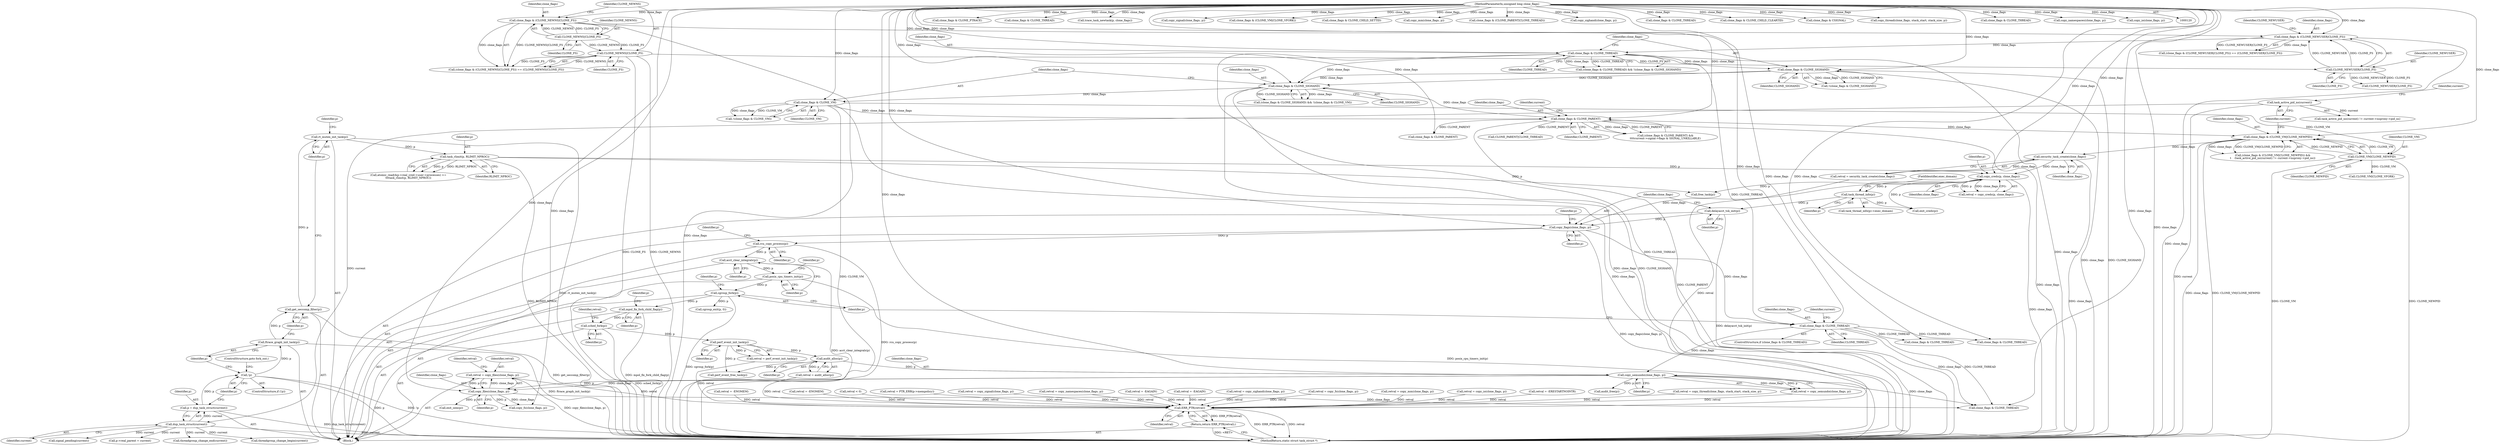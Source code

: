 digraph "0_linux_e66eded8309ebf679d3d3c1f5820d1f2ca332c71_0@API" {
"1000638" [label="(Call,retval = copy_files(clone_flags, p))"];
"1000640" [label="(Call,copy_files(clone_flags, p))"];
"1000632" [label="(Call,copy_semundo(clone_flags, p))"];
"1000465" [label="(Call,clone_flags & CLONE_THREAD)"];
"1000331" [label="(Call,copy_flags(clone_flags, p))"];
"1000297" [label="(Call,copy_creds(p, clone_flags))"];
"1000269" [label="(Call,task_rlimit(p, RLIMIT_NPROC))"];
"1000242" [label="(Call,rt_mutex_init_task(p))"];
"1000240" [label="(Call,get_seccomp_filter(p))"];
"1000238" [label="(Call,ftrace_graph_init_task(p))"];
"1000235" [label="(Call,!p)"];
"1000230" [label="(Call,p = dup_task_struct(current))"];
"1000232" [label="(Call,dup_task_struct(current))"];
"1000208" [label="(Call,task_active_pid_ns(current))"];
"1000221" [label="(Call,security_task_create(clone_flags))"];
"1000202" [label="(Call,clone_flags & (CLONE_VM|CLONE_NEWPID))"];
"1000186" [label="(Call,clone_flags & CLONE_PARENT)"];
"1000177" [label="(Call,clone_flags & CLONE_VM)"];
"1000173" [label="(Call,clone_flags & CLONE_SIGHAND)"];
"1000160" [label="(Call,clone_flags & CLONE_THREAD)"];
"1000146" [label="(Call,clone_flags & (CLONE_NEWUSER|CLONE_FS))"];
"1000132" [label="(Call,clone_flags & (CLONE_NEWNS|CLONE_FS))"];
"1000121" [label="(MethodParameterIn,unsigned long clone_flags)"];
"1000134" [label="(Call,CLONE_NEWNS|CLONE_FS)"];
"1000148" [label="(Call,CLONE_NEWUSER|CLONE_FS)"];
"1000137" [label="(Call,CLONE_NEWNS|CLONE_FS)"];
"1000164" [label="(Call,clone_flags & CLONE_SIGHAND)"];
"1000204" [label="(Call,CLONE_VM|CLONE_NEWPID)"];
"1000329" [label="(Call,delayacct_tsk_init(p))"];
"1000319" [label="(Call,task_thread_info(p))"];
"1000625" [label="(Call,audit_alloc(p))"];
"1000618" [label="(Call,perf_event_init_task(p))"];
"1000614" [label="(Call,sched_fork(p))"];
"1000498" [label="(Call,mpol_fix_fork_child_flag(p))"];
"1000470" [label="(Call,cgroup_fork(p))"];
"1000435" [label="(Call,posix_cpu_timers_init(p))"];
"1000433" [label="(Call,acct_clear_integrals(p))"];
"1000344" [label="(Call,rcu_copy_process(p))"];
"1001225" [label="(Call,ERR_PTR(retval))"];
"1001224" [label="(Return,return ERR_PTR(retval);)"];
"1001225" [label="(Call,ERR_PTR(retval))"];
"1000204" [label="(Call,CLONE_VM|CLONE_NEWPID)"];
"1000133" [label="(Identifier,clone_flags)"];
"1000465" [label="(Call,clone_flags & CLONE_THREAD)"];
"1000177" [label="(Call,clone_flags & CLONE_VM)"];
"1000241" [label="(Identifier,p)"];
"1000694" [label="(Call,retval = copy_thread(clone_flags, stack_start, stack_size, p))"];
"1000226" [label="(Call,retval = -ENOMEM)"];
"1001017" [label="(Call,clone_flags & CLONE_PTRACE)"];
"1000137" [label="(Call,CLONE_NEWNS|CLONE_FS)"];
"1001116" [label="(Call,clone_flags & CLONE_THREAD)"];
"1000926" [label="(Call,p->real_parent = current)"];
"1000134" [label="(Call,CLONE_NEWNS|CLONE_FS)"];
"1000203" [label="(Identifier,clone_flags)"];
"1000623" [label="(Call,retval = audit_alloc(p))"];
"1000166" [label="(Identifier,CLONE_SIGHAND)"];
"1000642" [label="(Identifier,p)"];
"1001183" [label="(Call,perf_event_free_task(p))"];
"1000630" [label="(Call,retval = copy_semundo(clone_flags, p))"];
"1001177" [label="(Call,exit_sem(p))"];
"1000187" [label="(Identifier,clone_flags)"];
"1001180" [label="(Call,audit_free(p))"];
"1001123" [label="(Call,trace_task_newtask(p, clone_flags))"];
"1000127" [label="(Block,)"];
"1000615" [label="(Identifier,p)"];
"1000201" [label="(Call,(clone_flags & (CLONE_VM|CLONE_NEWPID)) &&\n\t    (task_active_pid_ns(current) != current->nsproxy->pid_ns))"];
"1000498" [label="(Call,mpol_fix_fork_child_flag(p))"];
"1000710" [label="(Call,retval = -ENOMEM)"];
"1000233" [label="(Identifier,current)"];
"1000301" [label="(Call,retval < 0)"];
"1000135" [label="(Identifier,CLONE_NEWNS)"];
"1000332" [label="(Identifier,clone_flags)"];
"1000139" [label="(Identifier,CLONE_FS)"];
"1000175" [label="(Identifier,CLONE_SIGHAND)"];
"1000298" [label="(Identifier,p)"];
"1000297" [label="(Call,copy_creds(p, clone_flags))"];
"1001226" [label="(Identifier,retval)"];
"1000132" [label="(Call,clone_flags & (CLONE_NEWNS|CLONE_FS))"];
"1000434" [label="(Identifier,p)"];
"1000836" [label="(Call,clone_flags & CLONE_PARENT)"];
"1000188" [label="(Identifier,CLONE_PARENT)"];
"1000172" [label="(Call,(clone_flags & CLONE_SIGHAND) && !(clone_flags & CLONE_VM))"];
"1000664" [label="(Call,copy_signal(clone_flags, p))"];
"1000470" [label="(Call,cgroup_fork(p))"];
"1000179" [label="(Identifier,CLONE_VM)"];
"1000486" [label="(Call,retval = PTR_ERR(p->mempolicy))"];
"1000222" [label="(Identifier,clone_flags)"];
"1000270" [label="(Identifier,p)"];
"1001221" [label="(Call,free_task(p))"];
"1000185" [label="(Call,(clone_flags & CLONE_PARENT) &&\n\t\t\t\tcurrent->signal->flags & SIGNAL_UNKILLABLE)"];
"1000131" [label="(Call,(clone_flags & (CLONE_NEWNS|CLONE_FS)) == (CLONE_NEWNS|CLONE_FS))"];
"1000662" [label="(Call,retval = copy_signal(clone_flags, p))"];
"1000165" [label="(Identifier,clone_flags)"];
"1000209" [label="(Identifier,current)"];
"1000799" [label="(Call,clone_flags & (CLONE_VM|CLONE_VFORK))"];
"1000173" [label="(Call,clone_flags & CLONE_SIGHAND)"];
"1000299" [label="(Identifier,clone_flags)"];
"1000330" [label="(Identifier,p)"];
"1000906" [label="(Call,CLONE_PARENT|CLONE_THREAD)"];
"1000740" [label="(Call,clone_flags & CLONE_THREAD)"];
"1000678" [label="(Call,retval = copy_namespaces(clone_flags, p))"];
"1000329" [label="(Call,delayacct_tsk_init(p))"];
"1000152" [label="(Identifier,CLONE_NEWUSER)"];
"1000632" [label="(Call,copy_semundo(clone_flags, p))"];
"1000625" [label="(Call,audit_alloc(p))"];
"1000212" [label="(Identifier,current)"];
"1000333" [label="(Identifier,p)"];
"1000433" [label="(Call,acct_clear_integrals(p))"];
"1000230" [label="(Call,p = dup_task_struct(current))"];
"1000159" [label="(Call,(clone_flags & CLONE_THREAD) && !(clone_flags & CLONE_SIGHAND))"];
"1000162" [label="(Identifier,CLONE_THREAD)"];
"1000755" [label="(Call,clone_flags & CLONE_CHILD_SETTID)"];
"1000138" [label="(Identifier,CLONE_NEWNS)"];
"1000345" [label="(Identifier,p)"];
"1000259" [label="(Call,atomic_read(&p->real_cred->user->processes) >=\n\t\t\ttask_rlimit(p, RLIMIT_NPROC))"];
"1000672" [label="(Call,copy_mm(clone_flags, p))"];
"1000235" [label="(Call,!p)"];
"1001158" [label="(Call,clone_flags & CLONE_THREAD)"];
"1000242" [label="(Call,rt_mutex_init_task(p))"];
"1001196" [label="(Call,cgroup_exit(p, 0))"];
"1000904" [label="(Call,clone_flags & (CLONE_PARENT|CLONE_THREAD))"];
"1000148" [label="(Call,CLONE_NEWUSER|CLONE_FS)"];
"1000232" [label="(Call,dup_task_struct(current))"];
"1000656" [label="(Call,copy_sighand(clone_flags, p))"];
"1001218" [label="(Call,exit_creds(p))"];
"1000305" [label="(Call,retval = -EAGAIN)"];
"1000474" [label="(Identifier,p)"];
"1000634" [label="(Identifier,p)"];
"1001227" [label="(MethodReturn,static struct task_struct *)"];
"1000151" [label="(Call,CLONE_NEWUSER|CLONE_FS)"];
"1001194" [label="(Call,threadgroup_change_end(current))"];
"1000161" [label="(Identifier,clone_flags)"];
"1000440" [label="(Identifier,p)"];
"1000254" [label="(Call,retval = -EAGAIN)"];
"1000499" [label="(Identifier,p)"];
"1000626" [label="(Identifier,p)"];
"1000641" [label="(Identifier,clone_flags)"];
"1000186" [label="(Call,clone_flags & CLONE_PARENT)"];
"1000966" [label="(Call,clone_flags & CLONE_THREAD)"];
"1000435" [label="(Call,posix_cpu_timers_init(p))"];
"1001191" [label="(Call,clone_flags & CLONE_THREAD)"];
"1000638" [label="(Call,retval = copy_files(clone_flags, p))"];
"1000337" [label="(Identifier,p)"];
"1000644" [label="(Identifier,retval)"];
"1000269" [label="(Call,task_rlimit(p, RLIMIT_NPROC))"];
"1000765" [label="(Call,clone_flags & CLONE_CHILD_CLEARTID)"];
"1000344" [label="(Call,rcu_copy_process(p))"];
"1000240" [label="(Call,get_seccomp_filter(p))"];
"1000234" [label="(ControlStructure,if (!p))"];
"1000468" [label="(Call,threadgroup_change_begin(current))"];
"1000318" [label="(Call,task_thread_info(p)->exec_domain)"];
"1000176" [label="(Call,!(clone_flags & CLONE_VM))"];
"1000614" [label="(Call,sched_fork(p))"];
"1000146" [label="(Call,clone_flags & (CLONE_NEWUSER|CLONE_FS))"];
"1000121" [label="(MethodParameterIn,unsigned long clone_flags)"];
"1000619" [label="(Identifier,p)"];
"1000639" [label="(Identifier,retval)"];
"1000654" [label="(Call,retval = copy_sighand(clone_flags, p))"];
"1000502" [label="(Identifier,p)"];
"1000271" [label="(Identifier,RLIMIT_NPROC)"];
"1000149" [label="(Identifier,CLONE_NEWUSER)"];
"1000238" [label="(Call,ftrace_graph_init_task(p))"];
"1000163" [label="(Call,!(clone_flags & CLONE_SIGHAND))"];
"1000633" [label="(Identifier,clone_flags)"];
"1000853" [label="(Call,clone_flags & CSIGNAL)"];
"1000617" [label="(Identifier,retval)"];
"1000467" [label="(Identifier,CLONE_THREAD)"];
"1000147" [label="(Identifier,clone_flags)"];
"1000471" [label="(Identifier,p)"];
"1000207" [label="(Call,task_active_pid_ns(current) != current->nsproxy->pid_ns)"];
"1000320" [label="(Identifier,p)"];
"1000464" [label="(ControlStructure,if (clone_flags & CLONE_THREAD))"];
"1000192" [label="(Identifier,current)"];
"1000646" [label="(Call,retval = copy_fs(clone_flags, p))"];
"1000239" [label="(Identifier,p)"];
"1000696" [label="(Call,copy_thread(clone_flags, stack_start, stack_size, p))"];
"1000801" [label="(Call,CLONE_VM|CLONE_VFORK)"];
"1000321" [label="(FieldIdentifier,exec_domain)"];
"1000348" [label="(Identifier,p)"];
"1000670" [label="(Call,retval = copy_mm(clone_flags, p))"];
"1001224" [label="(Return,return ERR_PTR(retval);)"];
"1000150" [label="(Identifier,CLONE_FS)"];
"1000469" [label="(Identifier,current)"];
"1000436" [label="(Identifier,p)"];
"1000295" [label="(Call,retval = copy_creds(p, clone_flags))"];
"1000648" [label="(Call,copy_fs(clone_flags, p))"];
"1000247" [label="(Identifier,p)"];
"1000825" [label="(Call,clone_flags & CLONE_THREAD)"];
"1000640" [label="(Call,copy_files(clone_flags, p))"];
"1000174" [label="(Identifier,clone_flags)"];
"1000164" [label="(Call,clone_flags & CLONE_SIGHAND)"];
"1000686" [label="(Call,retval = copy_io(clone_flags, p))"];
"1000219" [label="(Call,retval = security_task_create(clone_flags))"];
"1000145" [label="(Call,(clone_flags & (CLONE_NEWUSER|CLONE_FS)) == (CLONE_NEWUSER|CLONE_FS))"];
"1000618" [label="(Call,perf_event_init_task(p))"];
"1000178" [label="(Identifier,clone_flags)"];
"1000960" [label="(Call,retval = -ERESTARTNOINTR)"];
"1000205" [label="(Identifier,CLONE_VM)"];
"1000236" [label="(Identifier,p)"];
"1000680" [label="(Call,copy_namespaces(clone_flags, p))"];
"1000466" [label="(Identifier,clone_flags)"];
"1000947" [label="(Call,signal_pending(current))"];
"1000616" [label="(Call,retval = perf_event_init_task(p))"];
"1000221" [label="(Call,security_task_create(clone_flags))"];
"1000231" [label="(Identifier,p)"];
"1000237" [label="(ControlStructure,goto fork_out;)"];
"1000206" [label="(Identifier,CLONE_NEWPID)"];
"1000331" [label="(Call,copy_flags(clone_flags, p))"];
"1000319" [label="(Call,task_thread_info(p))"];
"1000243" [label="(Identifier,p)"];
"1000208" [label="(Call,task_active_pid_ns(current))"];
"1000160" [label="(Call,clone_flags & CLONE_THREAD)"];
"1000688" [label="(Call,copy_io(clone_flags, p))"];
"1000202" [label="(Call,clone_flags & (CLONE_VM|CLONE_NEWPID))"];
"1000136" [label="(Identifier,CLONE_FS)"];
"1000638" -> "1000127"  [label="AST: "];
"1000638" -> "1000640"  [label="CFG: "];
"1000639" -> "1000638"  [label="AST: "];
"1000640" -> "1000638"  [label="AST: "];
"1000644" -> "1000638"  [label="CFG: "];
"1000638" -> "1001227"  [label="DDG: copy_files(clone_flags, p)"];
"1000640" -> "1000638"  [label="DDG: clone_flags"];
"1000640" -> "1000638"  [label="DDG: p"];
"1000638" -> "1001225"  [label="DDG: retval"];
"1000640" -> "1000642"  [label="CFG: "];
"1000641" -> "1000640"  [label="AST: "];
"1000642" -> "1000640"  [label="AST: "];
"1000632" -> "1000640"  [label="DDG: clone_flags"];
"1000632" -> "1000640"  [label="DDG: p"];
"1000121" -> "1000640"  [label="DDG: clone_flags"];
"1000640" -> "1000648"  [label="DDG: clone_flags"];
"1000640" -> "1000648"  [label="DDG: p"];
"1000640" -> "1001177"  [label="DDG: p"];
"1000640" -> "1001191"  [label="DDG: clone_flags"];
"1000632" -> "1000630"  [label="AST: "];
"1000632" -> "1000634"  [label="CFG: "];
"1000633" -> "1000632"  [label="AST: "];
"1000634" -> "1000632"  [label="AST: "];
"1000630" -> "1000632"  [label="CFG: "];
"1000632" -> "1000630"  [label="DDG: clone_flags"];
"1000632" -> "1000630"  [label="DDG: p"];
"1000465" -> "1000632"  [label="DDG: clone_flags"];
"1000121" -> "1000632"  [label="DDG: clone_flags"];
"1000625" -> "1000632"  [label="DDG: p"];
"1000632" -> "1001180"  [label="DDG: p"];
"1000632" -> "1001191"  [label="DDG: clone_flags"];
"1000465" -> "1000464"  [label="AST: "];
"1000465" -> "1000467"  [label="CFG: "];
"1000466" -> "1000465"  [label="AST: "];
"1000467" -> "1000465"  [label="AST: "];
"1000469" -> "1000465"  [label="CFG: "];
"1000471" -> "1000465"  [label="CFG: "];
"1000331" -> "1000465"  [label="DDG: clone_flags"];
"1000121" -> "1000465"  [label="DDG: clone_flags"];
"1000160" -> "1000465"  [label="DDG: CLONE_THREAD"];
"1000465" -> "1000740"  [label="DDG: CLONE_THREAD"];
"1000465" -> "1001158"  [label="DDG: CLONE_THREAD"];
"1000465" -> "1001191"  [label="DDG: clone_flags"];
"1000465" -> "1001191"  [label="DDG: CLONE_THREAD"];
"1000331" -> "1000127"  [label="AST: "];
"1000331" -> "1000333"  [label="CFG: "];
"1000332" -> "1000331"  [label="AST: "];
"1000333" -> "1000331"  [label="AST: "];
"1000337" -> "1000331"  [label="CFG: "];
"1000331" -> "1001227"  [label="DDG: copy_flags(clone_flags, p)"];
"1000297" -> "1000331"  [label="DDG: clone_flags"];
"1000121" -> "1000331"  [label="DDG: clone_flags"];
"1000329" -> "1000331"  [label="DDG: p"];
"1000331" -> "1000344"  [label="DDG: p"];
"1000297" -> "1000295"  [label="AST: "];
"1000297" -> "1000299"  [label="CFG: "];
"1000298" -> "1000297"  [label="AST: "];
"1000299" -> "1000297"  [label="AST: "];
"1000295" -> "1000297"  [label="CFG: "];
"1000297" -> "1001227"  [label="DDG: clone_flags"];
"1000297" -> "1000295"  [label="DDG: p"];
"1000297" -> "1000295"  [label="DDG: clone_flags"];
"1000269" -> "1000297"  [label="DDG: p"];
"1000221" -> "1000297"  [label="DDG: clone_flags"];
"1000121" -> "1000297"  [label="DDG: clone_flags"];
"1000297" -> "1000319"  [label="DDG: p"];
"1000297" -> "1001218"  [label="DDG: p"];
"1000297" -> "1001221"  [label="DDG: p"];
"1000269" -> "1000259"  [label="AST: "];
"1000269" -> "1000271"  [label="CFG: "];
"1000270" -> "1000269"  [label="AST: "];
"1000271" -> "1000269"  [label="AST: "];
"1000259" -> "1000269"  [label="CFG: "];
"1000269" -> "1001227"  [label="DDG: RLIMIT_NPROC"];
"1000269" -> "1000259"  [label="DDG: p"];
"1000269" -> "1000259"  [label="DDG: RLIMIT_NPROC"];
"1000242" -> "1000269"  [label="DDG: p"];
"1000269" -> "1001221"  [label="DDG: p"];
"1000242" -> "1000127"  [label="AST: "];
"1000242" -> "1000243"  [label="CFG: "];
"1000243" -> "1000242"  [label="AST: "];
"1000247" -> "1000242"  [label="CFG: "];
"1000242" -> "1001227"  [label="DDG: rt_mutex_init_task(p)"];
"1000240" -> "1000242"  [label="DDG: p"];
"1000240" -> "1000127"  [label="AST: "];
"1000240" -> "1000241"  [label="CFG: "];
"1000241" -> "1000240"  [label="AST: "];
"1000243" -> "1000240"  [label="CFG: "];
"1000240" -> "1001227"  [label="DDG: get_seccomp_filter(p)"];
"1000238" -> "1000240"  [label="DDG: p"];
"1000238" -> "1000127"  [label="AST: "];
"1000238" -> "1000239"  [label="CFG: "];
"1000239" -> "1000238"  [label="AST: "];
"1000241" -> "1000238"  [label="CFG: "];
"1000238" -> "1001227"  [label="DDG: ftrace_graph_init_task(p)"];
"1000235" -> "1000238"  [label="DDG: p"];
"1000235" -> "1000234"  [label="AST: "];
"1000235" -> "1000236"  [label="CFG: "];
"1000236" -> "1000235"  [label="AST: "];
"1000237" -> "1000235"  [label="CFG: "];
"1000239" -> "1000235"  [label="CFG: "];
"1000235" -> "1001227"  [label="DDG: p"];
"1000235" -> "1001227"  [label="DDG: !p"];
"1000230" -> "1000235"  [label="DDG: p"];
"1000230" -> "1000127"  [label="AST: "];
"1000230" -> "1000232"  [label="CFG: "];
"1000231" -> "1000230"  [label="AST: "];
"1000232" -> "1000230"  [label="AST: "];
"1000236" -> "1000230"  [label="CFG: "];
"1000230" -> "1001227"  [label="DDG: dup_task_struct(current)"];
"1000232" -> "1000230"  [label="DDG: current"];
"1000232" -> "1000233"  [label="CFG: "];
"1000233" -> "1000232"  [label="AST: "];
"1000232" -> "1001227"  [label="DDG: current"];
"1000208" -> "1000232"  [label="DDG: current"];
"1000232" -> "1000468"  [label="DDG: current"];
"1000232" -> "1000926"  [label="DDG: current"];
"1000232" -> "1000947"  [label="DDG: current"];
"1000232" -> "1001194"  [label="DDG: current"];
"1000208" -> "1000207"  [label="AST: "];
"1000208" -> "1000209"  [label="CFG: "];
"1000209" -> "1000208"  [label="AST: "];
"1000212" -> "1000208"  [label="CFG: "];
"1000208" -> "1001227"  [label="DDG: current"];
"1000208" -> "1000207"  [label="DDG: current"];
"1000221" -> "1000219"  [label="AST: "];
"1000221" -> "1000222"  [label="CFG: "];
"1000222" -> "1000221"  [label="AST: "];
"1000219" -> "1000221"  [label="CFG: "];
"1000221" -> "1001227"  [label="DDG: clone_flags"];
"1000221" -> "1000219"  [label="DDG: clone_flags"];
"1000202" -> "1000221"  [label="DDG: clone_flags"];
"1000121" -> "1000221"  [label="DDG: clone_flags"];
"1000202" -> "1000201"  [label="AST: "];
"1000202" -> "1000204"  [label="CFG: "];
"1000203" -> "1000202"  [label="AST: "];
"1000204" -> "1000202"  [label="AST: "];
"1000209" -> "1000202"  [label="CFG: "];
"1000201" -> "1000202"  [label="CFG: "];
"1000202" -> "1001227"  [label="DDG: clone_flags"];
"1000202" -> "1001227"  [label="DDG: CLONE_VM|CLONE_NEWPID"];
"1000202" -> "1000201"  [label="DDG: clone_flags"];
"1000202" -> "1000201"  [label="DDG: CLONE_VM|CLONE_NEWPID"];
"1000186" -> "1000202"  [label="DDG: clone_flags"];
"1000121" -> "1000202"  [label="DDG: clone_flags"];
"1000204" -> "1000202"  [label="DDG: CLONE_VM"];
"1000204" -> "1000202"  [label="DDG: CLONE_NEWPID"];
"1000186" -> "1000185"  [label="AST: "];
"1000186" -> "1000188"  [label="CFG: "];
"1000187" -> "1000186"  [label="AST: "];
"1000188" -> "1000186"  [label="AST: "];
"1000192" -> "1000186"  [label="CFG: "];
"1000185" -> "1000186"  [label="CFG: "];
"1000186" -> "1001227"  [label="DDG: CLONE_PARENT"];
"1000186" -> "1001227"  [label="DDG: clone_flags"];
"1000186" -> "1000185"  [label="DDG: clone_flags"];
"1000186" -> "1000185"  [label="DDG: CLONE_PARENT"];
"1000177" -> "1000186"  [label="DDG: clone_flags"];
"1000173" -> "1000186"  [label="DDG: clone_flags"];
"1000121" -> "1000186"  [label="DDG: clone_flags"];
"1000186" -> "1000836"  [label="DDG: CLONE_PARENT"];
"1000186" -> "1000906"  [label="DDG: CLONE_PARENT"];
"1000177" -> "1000176"  [label="AST: "];
"1000177" -> "1000179"  [label="CFG: "];
"1000178" -> "1000177"  [label="AST: "];
"1000179" -> "1000177"  [label="AST: "];
"1000176" -> "1000177"  [label="CFG: "];
"1000177" -> "1001227"  [label="DDG: clone_flags"];
"1000177" -> "1001227"  [label="DDG: CLONE_VM"];
"1000177" -> "1000176"  [label="DDG: clone_flags"];
"1000177" -> "1000176"  [label="DDG: CLONE_VM"];
"1000173" -> "1000177"  [label="DDG: clone_flags"];
"1000121" -> "1000177"  [label="DDG: clone_flags"];
"1000177" -> "1000204"  [label="DDG: CLONE_VM"];
"1000173" -> "1000172"  [label="AST: "];
"1000173" -> "1000175"  [label="CFG: "];
"1000174" -> "1000173"  [label="AST: "];
"1000175" -> "1000173"  [label="AST: "];
"1000178" -> "1000173"  [label="CFG: "];
"1000172" -> "1000173"  [label="CFG: "];
"1000173" -> "1001227"  [label="DDG: CLONE_SIGHAND"];
"1000173" -> "1001227"  [label="DDG: clone_flags"];
"1000173" -> "1000172"  [label="DDG: clone_flags"];
"1000173" -> "1000172"  [label="DDG: CLONE_SIGHAND"];
"1000160" -> "1000173"  [label="DDG: clone_flags"];
"1000164" -> "1000173"  [label="DDG: clone_flags"];
"1000164" -> "1000173"  [label="DDG: CLONE_SIGHAND"];
"1000121" -> "1000173"  [label="DDG: clone_flags"];
"1000160" -> "1000159"  [label="AST: "];
"1000160" -> "1000162"  [label="CFG: "];
"1000161" -> "1000160"  [label="AST: "];
"1000162" -> "1000160"  [label="AST: "];
"1000165" -> "1000160"  [label="CFG: "];
"1000159" -> "1000160"  [label="CFG: "];
"1000160" -> "1001227"  [label="DDG: CLONE_THREAD"];
"1000160" -> "1001227"  [label="DDG: clone_flags"];
"1000160" -> "1000159"  [label="DDG: clone_flags"];
"1000160" -> "1000159"  [label="DDG: CLONE_THREAD"];
"1000146" -> "1000160"  [label="DDG: clone_flags"];
"1000121" -> "1000160"  [label="DDG: clone_flags"];
"1000160" -> "1000164"  [label="DDG: clone_flags"];
"1000146" -> "1000145"  [label="AST: "];
"1000146" -> "1000148"  [label="CFG: "];
"1000147" -> "1000146"  [label="AST: "];
"1000148" -> "1000146"  [label="AST: "];
"1000152" -> "1000146"  [label="CFG: "];
"1000146" -> "1001227"  [label="DDG: clone_flags"];
"1000146" -> "1000145"  [label="DDG: clone_flags"];
"1000146" -> "1000145"  [label="DDG: CLONE_NEWUSER|CLONE_FS"];
"1000132" -> "1000146"  [label="DDG: clone_flags"];
"1000121" -> "1000146"  [label="DDG: clone_flags"];
"1000148" -> "1000146"  [label="DDG: CLONE_NEWUSER"];
"1000148" -> "1000146"  [label="DDG: CLONE_FS"];
"1000132" -> "1000131"  [label="AST: "];
"1000132" -> "1000134"  [label="CFG: "];
"1000133" -> "1000132"  [label="AST: "];
"1000134" -> "1000132"  [label="AST: "];
"1000138" -> "1000132"  [label="CFG: "];
"1000132" -> "1001227"  [label="DDG: clone_flags"];
"1000132" -> "1000131"  [label="DDG: clone_flags"];
"1000132" -> "1000131"  [label="DDG: CLONE_NEWNS|CLONE_FS"];
"1000121" -> "1000132"  [label="DDG: clone_flags"];
"1000134" -> "1000132"  [label="DDG: CLONE_NEWNS"];
"1000134" -> "1000132"  [label="DDG: CLONE_FS"];
"1000121" -> "1000120"  [label="AST: "];
"1000121" -> "1001227"  [label="DDG: clone_flags"];
"1000121" -> "1000164"  [label="DDG: clone_flags"];
"1000121" -> "1000648"  [label="DDG: clone_flags"];
"1000121" -> "1000656"  [label="DDG: clone_flags"];
"1000121" -> "1000664"  [label="DDG: clone_flags"];
"1000121" -> "1000672"  [label="DDG: clone_flags"];
"1000121" -> "1000680"  [label="DDG: clone_flags"];
"1000121" -> "1000688"  [label="DDG: clone_flags"];
"1000121" -> "1000696"  [label="DDG: clone_flags"];
"1000121" -> "1000740"  [label="DDG: clone_flags"];
"1000121" -> "1000755"  [label="DDG: clone_flags"];
"1000121" -> "1000765"  [label="DDG: clone_flags"];
"1000121" -> "1000799"  [label="DDG: clone_flags"];
"1000121" -> "1000825"  [label="DDG: clone_flags"];
"1000121" -> "1000836"  [label="DDG: clone_flags"];
"1000121" -> "1000853"  [label="DDG: clone_flags"];
"1000121" -> "1000904"  [label="DDG: clone_flags"];
"1000121" -> "1000966"  [label="DDG: clone_flags"];
"1000121" -> "1001017"  [label="DDG: clone_flags"];
"1000121" -> "1001116"  [label="DDG: clone_flags"];
"1000121" -> "1001123"  [label="DDG: clone_flags"];
"1000121" -> "1001158"  [label="DDG: clone_flags"];
"1000121" -> "1001191"  [label="DDG: clone_flags"];
"1000134" -> "1000136"  [label="CFG: "];
"1000135" -> "1000134"  [label="AST: "];
"1000136" -> "1000134"  [label="AST: "];
"1000134" -> "1000137"  [label="DDG: CLONE_NEWNS"];
"1000134" -> "1000137"  [label="DDG: CLONE_FS"];
"1000148" -> "1000150"  [label="CFG: "];
"1000149" -> "1000148"  [label="AST: "];
"1000150" -> "1000148"  [label="AST: "];
"1000137" -> "1000148"  [label="DDG: CLONE_FS"];
"1000148" -> "1000151"  [label="DDG: CLONE_NEWUSER"];
"1000148" -> "1000151"  [label="DDG: CLONE_FS"];
"1000137" -> "1000131"  [label="AST: "];
"1000137" -> "1000139"  [label="CFG: "];
"1000138" -> "1000137"  [label="AST: "];
"1000139" -> "1000137"  [label="AST: "];
"1000131" -> "1000137"  [label="CFG: "];
"1000137" -> "1001227"  [label="DDG: CLONE_FS"];
"1000137" -> "1001227"  [label="DDG: CLONE_NEWNS"];
"1000137" -> "1000131"  [label="DDG: CLONE_NEWNS"];
"1000137" -> "1000131"  [label="DDG: CLONE_FS"];
"1000164" -> "1000163"  [label="AST: "];
"1000164" -> "1000166"  [label="CFG: "];
"1000165" -> "1000164"  [label="AST: "];
"1000166" -> "1000164"  [label="AST: "];
"1000163" -> "1000164"  [label="CFG: "];
"1000164" -> "1001227"  [label="DDG: CLONE_SIGHAND"];
"1000164" -> "1001227"  [label="DDG: clone_flags"];
"1000164" -> "1000163"  [label="DDG: clone_flags"];
"1000164" -> "1000163"  [label="DDG: CLONE_SIGHAND"];
"1000204" -> "1000206"  [label="CFG: "];
"1000205" -> "1000204"  [label="AST: "];
"1000206" -> "1000204"  [label="AST: "];
"1000204" -> "1001227"  [label="DDG: CLONE_NEWPID"];
"1000204" -> "1001227"  [label="DDG: CLONE_VM"];
"1000204" -> "1000801"  [label="DDG: CLONE_VM"];
"1000329" -> "1000127"  [label="AST: "];
"1000329" -> "1000330"  [label="CFG: "];
"1000330" -> "1000329"  [label="AST: "];
"1000332" -> "1000329"  [label="CFG: "];
"1000329" -> "1001227"  [label="DDG: delayacct_tsk_init(p)"];
"1000319" -> "1000329"  [label="DDG: p"];
"1000319" -> "1000318"  [label="AST: "];
"1000319" -> "1000320"  [label="CFG: "];
"1000320" -> "1000319"  [label="AST: "];
"1000321" -> "1000319"  [label="CFG: "];
"1000319" -> "1001218"  [label="DDG: p"];
"1000625" -> "1000623"  [label="AST: "];
"1000625" -> "1000626"  [label="CFG: "];
"1000626" -> "1000625"  [label="AST: "];
"1000623" -> "1000625"  [label="CFG: "];
"1000625" -> "1000623"  [label="DDG: p"];
"1000618" -> "1000625"  [label="DDG: p"];
"1000625" -> "1001183"  [label="DDG: p"];
"1000618" -> "1000616"  [label="AST: "];
"1000618" -> "1000619"  [label="CFG: "];
"1000619" -> "1000618"  [label="AST: "];
"1000616" -> "1000618"  [label="CFG: "];
"1000618" -> "1000616"  [label="DDG: p"];
"1000614" -> "1000618"  [label="DDG: p"];
"1000618" -> "1001183"  [label="DDG: p"];
"1000614" -> "1000127"  [label="AST: "];
"1000614" -> "1000615"  [label="CFG: "];
"1000615" -> "1000614"  [label="AST: "];
"1000617" -> "1000614"  [label="CFG: "];
"1000614" -> "1001227"  [label="DDG: sched_fork(p)"];
"1000498" -> "1000614"  [label="DDG: p"];
"1000498" -> "1000127"  [label="AST: "];
"1000498" -> "1000499"  [label="CFG: "];
"1000499" -> "1000498"  [label="AST: "];
"1000502" -> "1000498"  [label="CFG: "];
"1000498" -> "1001227"  [label="DDG: mpol_fix_fork_child_flag(p)"];
"1000470" -> "1000498"  [label="DDG: p"];
"1000470" -> "1000127"  [label="AST: "];
"1000470" -> "1000471"  [label="CFG: "];
"1000471" -> "1000470"  [label="AST: "];
"1000474" -> "1000470"  [label="CFG: "];
"1000470" -> "1001227"  [label="DDG: cgroup_fork(p)"];
"1000435" -> "1000470"  [label="DDG: p"];
"1000470" -> "1001196"  [label="DDG: p"];
"1000435" -> "1000127"  [label="AST: "];
"1000435" -> "1000436"  [label="CFG: "];
"1000436" -> "1000435"  [label="AST: "];
"1000440" -> "1000435"  [label="CFG: "];
"1000435" -> "1001227"  [label="DDG: posix_cpu_timers_init(p)"];
"1000433" -> "1000435"  [label="DDG: p"];
"1000433" -> "1000127"  [label="AST: "];
"1000433" -> "1000434"  [label="CFG: "];
"1000434" -> "1000433"  [label="AST: "];
"1000436" -> "1000433"  [label="CFG: "];
"1000433" -> "1001227"  [label="DDG: acct_clear_integrals(p)"];
"1000344" -> "1000433"  [label="DDG: p"];
"1000344" -> "1000127"  [label="AST: "];
"1000344" -> "1000345"  [label="CFG: "];
"1000345" -> "1000344"  [label="AST: "];
"1000348" -> "1000344"  [label="CFG: "];
"1000344" -> "1001227"  [label="DDG: rcu_copy_process(p)"];
"1001225" -> "1001224"  [label="AST: "];
"1001225" -> "1001226"  [label="CFG: "];
"1001226" -> "1001225"  [label="AST: "];
"1001224" -> "1001225"  [label="CFG: "];
"1001225" -> "1001227"  [label="DDG: ERR_PTR(retval)"];
"1001225" -> "1001227"  [label="DDG: retval"];
"1001225" -> "1001224"  [label="DDG: ERR_PTR(retval)"];
"1000616" -> "1001225"  [label="DDG: retval"];
"1000646" -> "1001225"  [label="DDG: retval"];
"1000630" -> "1001225"  [label="DDG: retval"];
"1000623" -> "1001225"  [label="DDG: retval"];
"1000305" -> "1001225"  [label="DDG: retval"];
"1000301" -> "1001225"  [label="DDG: retval"];
"1000486" -> "1001225"  [label="DDG: retval"];
"1000710" -> "1001225"  [label="DDG: retval"];
"1000226" -> "1001225"  [label="DDG: retval"];
"1000694" -> "1001225"  [label="DDG: retval"];
"1000662" -> "1001225"  [label="DDG: retval"];
"1000654" -> "1001225"  [label="DDG: retval"];
"1000254" -> "1001225"  [label="DDG: retval"];
"1000678" -> "1001225"  [label="DDG: retval"];
"1000686" -> "1001225"  [label="DDG: retval"];
"1000670" -> "1001225"  [label="DDG: retval"];
"1000960" -> "1001225"  [label="DDG: retval"];
"1000219" -> "1001225"  [label="DDG: retval"];
"1001224" -> "1000127"  [label="AST: "];
"1001227" -> "1001224"  [label="CFG: "];
"1001224" -> "1001227"  [label="DDG: <RET>"];
}

